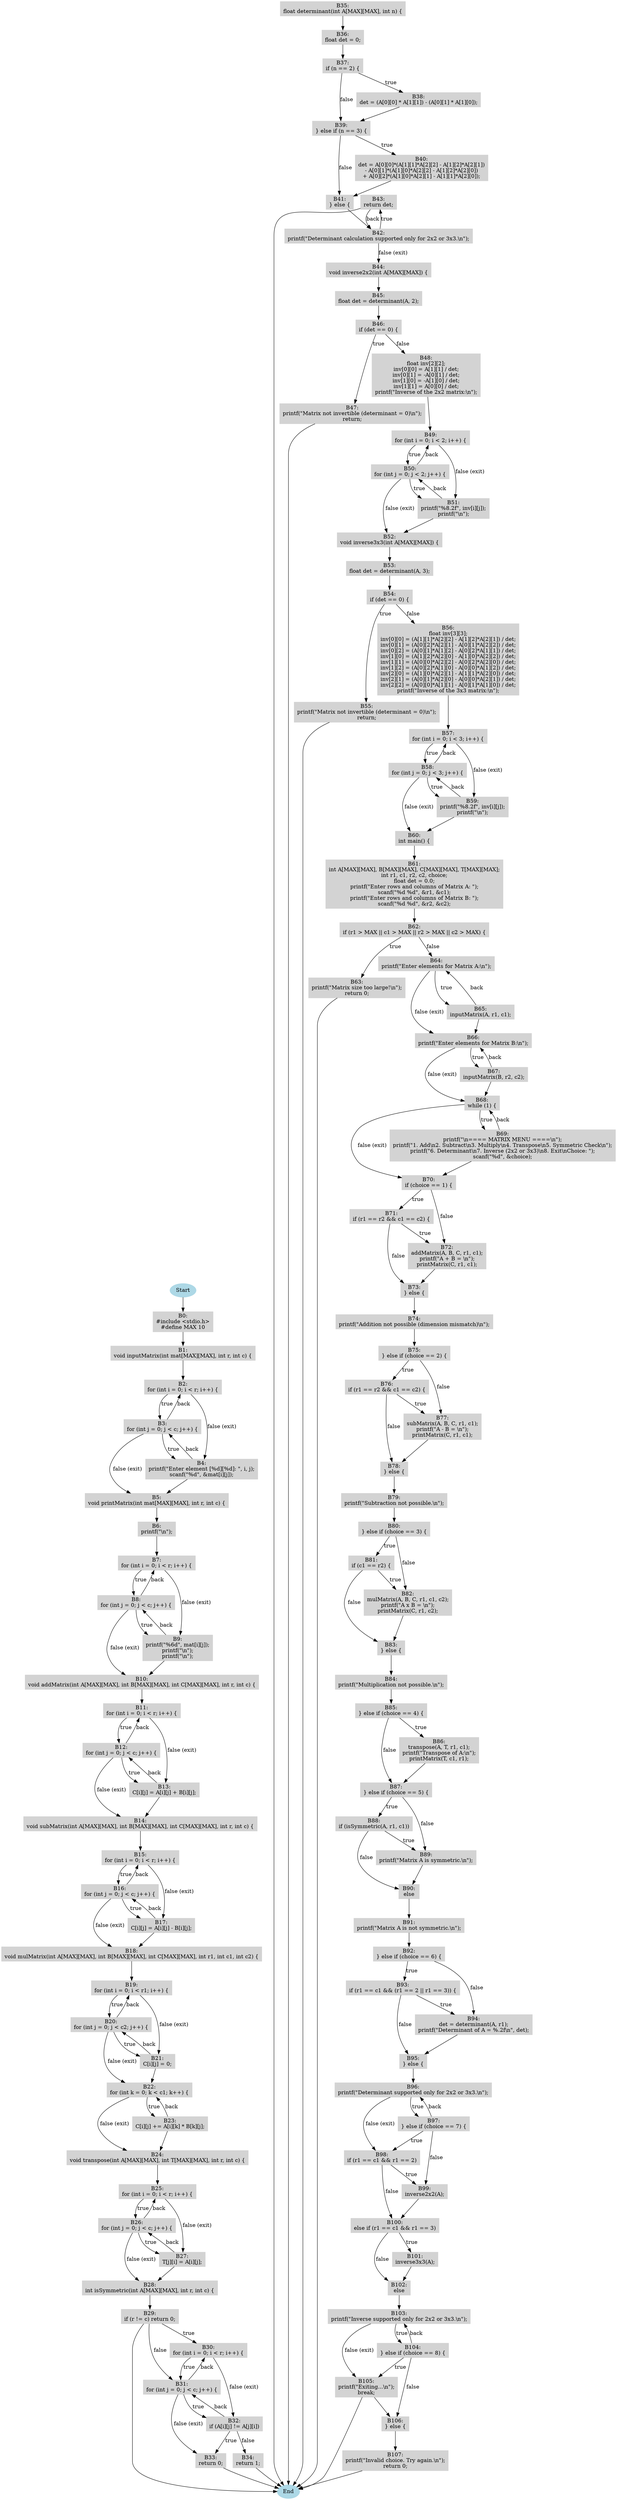 digraph CFG {
node [shape=box, style=filled, color=lightgray];
Start [shape=oval, color=lightblue, label="Start"];
End [shape=oval, color=lightblue, label="End"];
B0 [label="B0:
#include \<stdio.h\>
#define MAX 10"];
B1 [label="B1:
void inputMatrix(int mat[MAX][MAX], int r, int c) \{"];
B2 [label="B2:
for (int i = 0; i \< r; i++) \{"];
B3 [label="B3:
for (int j = 0; j \< c; j++) \{"];
B4 [label="B4:
printf(\"Enter element [%d][%d]: \", i, j);
scanf(\"%d\", &mat[i][j]);"];
B5 [label="B5:
void printMatrix(int mat[MAX][MAX], int r, int c) \{"];
B6 [label="B6:
printf(\"\\n\");"];
B7 [label="B7:
for (int i = 0; i \< r; i++) \{"];
B8 [label="B8:
for (int j = 0; j \< c; j++) \{"];
B9 [label="B9:
printf(\"%6d\", mat[i][j]);
printf(\"\\n\");
printf(\"\\n\");"];
B10 [label="B10:
void addMatrix(int A[MAX][MAX], int B[MAX][MAX], int C[MAX][MAX], int r, int c) \{"];
B11 [label="B11:
for (int i = 0; i \< r; i++) \{"];
B12 [label="B12:
for (int j = 0; j \< c; j++) \{"];
B13 [label="B13:
C[i][j] = A[i][j] + B[i][j];"];
B14 [label="B14:
void subMatrix(int A[MAX][MAX], int B[MAX][MAX], int C[MAX][MAX], int r, int c) \{"];
B15 [label="B15:
for (int i = 0; i \< r; i++) \{"];
B16 [label="B16:
for (int j = 0; j \< c; j++) \{"];
B17 [label="B17:
C[i][j] = A[i][j] - B[i][j];"];
B18 [label="B18:
void mulMatrix(int A[MAX][MAX], int B[MAX][MAX], int C[MAX][MAX], int r1, int c1, int c2) \{"];
B19 [label="B19:
for (int i = 0; i \< r1; i++) \{"];
B20 [label="B20:
for (int j = 0; j \< c2; j++) \{"];
B21 [label="B21:
C[i][j] = 0;"];
B22 [label="B22:
for (int k = 0; k \< c1; k++) \{"];
B23 [label="B23:
C[i][j] += A[i][k] * B[k][j];"];
B24 [label="B24:
void transpose(int A[MAX][MAX], int T[MAX][MAX], int r, int c) \{"];
B25 [label="B25:
for (int i = 0; i \< r; i++) \{"];
B26 [label="B26:
for (int j = 0; j \< c; j++) \{"];
B27 [label="B27:
T[j][i] = A[i][j];"];
B28 [label="B28:
int isSymmetric(int A[MAX][MAX], int r, int c) \{"];
B29 [label="B29:
if (r != c) return 0;"];
B30 [label="B30:
for (int i = 0; i \< r; i++) \{"];
B31 [label="B31:
for (int j = 0; j \< c; j++) \{"];
B32 [label="B32:
if (A[i][j] != A[j][i])"];
B33 [label="B33:
return 0;"];
B34 [label="B34:
return 1;"];
B35 [label="B35:
float determinant(int A[MAX][MAX], int n) \{"];
B36 [label="B36:
float det = 0;"];
B37 [label="B37:
if (n == 2) \{"];
B38 [label="B38:
det = (A[0][0] * A[1][1]) - (A[0][1] * A[1][0]);"];
B39 [label="B39:
\} else if (n == 3) \{"];
B40 [label="B40:
det = A[0][0]*(A[1][1]*A[2][2] - A[1][2]*A[2][1])
- A[0][1]*(A[1][0]*A[2][2] - A[1][2]*A[2][0])
+ A[0][2]*(A[1][0]*A[2][1] - A[1][1]*A[2][0]);"];
B41 [label="B41:
\} else \{"];
B42 [label="B42:
printf(\"Determinant calculation supported only for 2x2 or 3x3.\\n\");"];
B43 [label="B43:
return det;"];
B44 [label="B44:
void inverse2x2(int A[MAX][MAX]) \{"];
B45 [label="B45:
float det = determinant(A, 2);"];
B46 [label="B46:
if (det == 0) \{"];
B47 [label="B47:
printf(\"Matrix not invertible (determinant = 0)\\n\");
return;"];
B48 [label="B48:
float inv[2][2];
inv[0][0] = A[1][1] / det;
inv[0][1] = -A[0][1] / det;
inv[1][0] = -A[1][0] / det;
inv[1][1] = A[0][0] / det;
printf(\"Inverse of the 2x2 matrix:\\n\");"];
B49 [label="B49:
for (int i = 0; i \< 2; i++) \{"];
B50 [label="B50:
for (int j = 0; j \< 2; j++) \{"];
B51 [label="B51:
printf(\"%8.2f\", inv[i][j]);
printf(\"\\n\");"];
B52 [label="B52:
void inverse3x3(int A[MAX][MAX]) \{"];
B53 [label="B53:
float det = determinant(A, 3);"];
B54 [label="B54:
if (det == 0) \{"];
B55 [label="B55:
printf(\"Matrix not invertible (determinant = 0)\\n\");
return;"];
B56 [label="B56:
float inv[3][3];
inv[0][0] = (A[1][1]*A[2][2] - A[1][2]*A[2][1]) / det;
inv[0][1] = (A[0][2]*A[2][1] - A[0][1]*A[2][2]) / det;
inv[0][2] = (A[0][1]*A[1][2] - A[0][2]*A[1][1]) / det;
inv[1][0] = (A[1][2]*A[2][0] - A[1][0]*A[2][2]) / det;
inv[1][1] = (A[0][0]*A[2][2] - A[0][2]*A[2][0]) / det;
inv[1][2] = (A[0][2]*A[1][0] - A[0][0]*A[1][2]) / det;
inv[2][0] = (A[1][0]*A[2][1] - A[1][1]*A[2][0]) / det;
inv[2][1] = (A[0][1]*A[2][0] - A[0][0]*A[2][1]) / det;
inv[2][2] = (A[0][0]*A[1][1] - A[0][1]*A[1][0]) / det;
printf(\"Inverse of the 3x3 matrix:\\n\");"];
B57 [label="B57:
for (int i = 0; i \< 3; i++) \{"];
B58 [label="B58:
for (int j = 0; j \< 3; j++) \{"];
B59 [label="B59:
printf(\"%8.2f\", inv[i][j]);
printf(\"\\n\");"];
B60 [label="B60:
int main() \{"];
B61 [label="B61:
int A[MAX][MAX], B[MAX][MAX], C[MAX][MAX], T[MAX][MAX];
int r1, c1, r2, c2, choice;
float det = 0.0;
printf(\"Enter rows and columns of Matrix A: \");
scanf(\"%d %d\", &r1, &c1);
printf(\"Enter rows and columns of Matrix B: \");
scanf(\"%d %d\", &r2, &c2);"];
B62 [label="B62:
if (r1 \> MAX || c1 \> MAX || r2 \> MAX || c2 \> MAX) \{"];
B63 [label="B63:
printf(\"Matrix size too large!\\n\");
return 0;"];
B64 [label="B64:
printf(\"Enter elements for Matrix A:\\n\");"];
B65 [label="B65:
inputMatrix(A, r1, c1);"];
B66 [label="B66:
printf(\"Enter elements for Matrix B:\\n\");"];
B67 [label="B67:
inputMatrix(B, r2, c2);"];
B68 [label="B68:
while (1) \{"];
B69 [label="B69:
printf(\"\\n==== MATRIX MENU ====\\n\");
printf(\"1. Add\\n2. Subtract\\n3. Multiply\\n4. Transpose\\n5. Symmetric Check\\n\");
printf(\"6. Determinant\\n7. Inverse (2x2 or 3x3)\\n8. Exit\\nChoice: \");
scanf(\"%d\", &choice);"];
B70 [label="B70:
if (choice == 1) \{"];
B71 [label="B71:
if (r1 == r2 && c1 == c2) \{"];
B72 [label="B72:
addMatrix(A, B, C, r1, c1);
printf(\"A + B = \\n\");
printMatrix(C, r1, c1);"];
B73 [label="B73:
\} else \{"];
B74 [label="B74:
printf(\"Addition not possible (dimension mismatch)\\n\");"];
B75 [label="B75:
\} else if (choice == 2) \{"];
B76 [label="B76:
if (r1 == r2 && c1 == c2) \{"];
B77 [label="B77:
subMatrix(A, B, C, r1, c1);
printf(\"A - B = \\n\");
printMatrix(C, r1, c1);"];
B78 [label="B78:
\} else \{"];
B79 [label="B79:
printf(\"Subtraction not possible.\\n\");"];
B80 [label="B80:
\} else if (choice == 3) \{"];
B81 [label="B81:
if (c1 == r2) \{"];
B82 [label="B82:
mulMatrix(A, B, C, r1, c1, c2);
printf(\"A x B = \\n\");
printMatrix(C, r1, c2);"];
B83 [label="B83:
\} else \{"];
B84 [label="B84:
printf(\"Multiplication not possible.\\n\");"];
B85 [label="B85:
\} else if (choice == 4) \{"];
B86 [label="B86:
transpose(A, T, r1, c1);
printf(\"Transpose of A:\\n\");
printMatrix(T, c1, r1);"];
B87 [label="B87:
\} else if (choice == 5) \{"];
B88 [label="B88:
if (isSymmetric(A, r1, c1))"];
B89 [label="B89:
printf(\"Matrix A is symmetric.\\n\");"];
B90 [label="B90:
else"];
B91 [label="B91:
printf(\"Matrix A is not symmetric.\\n\");"];
B92 [label="B92:
\} else if (choice == 6) \{"];
B93 [label="B93:
if (r1 == c1 && (r1 == 2 || r1 == 3)) \{"];
B94 [label="B94:
det = determinant(A, r1);
printf(\"Determinant of A = %.2f\\n\", det);"];
B95 [label="B95:
\} else \{"];
B96 [label="B96:
printf(\"Determinant supported only for 2x2 or 3x3.\\n\");"];
B97 [label="B97:
\} else if (choice == 7) \{"];
B98 [label="B98:
if (r1 == c1 && r1 == 2)"];
B99 [label="B99:
inverse2x2(A);"];
B100 [label="B100:
else if (r1 == c1 && r1 == 3)"];
B101 [label="B101:
inverse3x3(A);"];
B102 [label="B102:
else"];
B103 [label="B103:
printf(\"Inverse supported only for 2x2 or 3x3.\\n\");"];
B104 [label="B104:
\} else if (choice == 8) \{"];
B105 [label="B105:
printf(\"Exiting...\\n\");
break;"];
B106 [label="B106:
\} else \{"];
B107 [label="B107:
printf(\"Invalid choice. Try again.\\n\");
return 0;"];
Start -> B0;
B40 -> B41;
B51 -> B50 [label="back"];
B87 -> B89 [label="false"];
B57 -> B59 [label="false (exit)"];
B84 -> B85;
B103 -> B104 [label="true"];
B12 -> B13 [label="true"];
B92 -> B93 [label="true"];
B104 -> B105 [label="true"];
B12 -> B11 [label="back"];
B76 -> B77 [label="true"];
B3 -> B2 [label="back"];
B102 -> B103;
B22 -> B24 [label="false (exit)"];
B67 -> B66 [label="back"];
B71 -> B72 [label="true"];
B42 -> B43 [label="true"];
B50 -> B49 [label="back"];
B73 -> B74;
B11 -> B12 [label="true"];
B12 -> B14 [label="false (exit)"];
B31 -> B32 [label="true"];
B88 -> B89 [label="true"];
B92 -> B94 [label="false"];
B14 -> B15;
B37 -> B39 [label="false"];
B68 -> B70 [label="false (exit)"];
B97 -> B98 [label="true"];
B23 -> B22 [label="back"];
B98 -> B100 [label="false"];
B58 -> B60 [label="false (exit)"];
B35 -> B36;
B10 -> B11;
B69 -> B68 [label="back"];
B106 -> B107;
B16 -> B18 [label="false (exit)"];
B105 -> B106;
B70 -> B72 [label="false"];
B19 -> B21 [label="false (exit)"];
B97 -> B96 [label="back"];
B85 -> B86 [label="true"];
B41 -> B42;
B4 -> B3 [label="back"];
B2 -> B4 [label="false (exit)"];
B4 -> B5;
B82 -> B83;
B22 -> B23 [label="true"];
B96 -> B98 [label="false (exit)"];
B25 -> B26 [label="true"];
B69 -> B70;
B93 -> B95 [label="false"];
B59 -> B58 [label="back"];
B97 -> B99 [label="false"];
B98 -> B99 [label="true"];
B8 -> B7 [label="back"];
B58 -> B57 [label="back"];
B83 -> B84;
B65 -> B64 [label="back"];
B67 -> B68;
B75 -> B76 [label="true"];
B64 -> B65 [label="true"];
B23 -> B24;
B77 -> B78;
B15 -> B17 [label="false (exit)"];
B1 -> B2;
B13 -> B14;
B43 -> B42 [label="back"];
B100 -> B102 [label="false"];
B17 -> B18;
B31 -> B30 [label="back"];
B74 -> B75;
B101 -> B102;
B46 -> B47 [label="true"];
B48 -> B49;
B13 -> B12 [label="back"];
B3 -> B5 [label="false (exit)"];
B27 -> B26 [label="back"];
B51 -> B52;
B18 -> B19;
B62 -> B64 [label="false"];
B104 -> B103 [label="back"];
B49 -> B50 [label="true"];
B7 -> B9 [label="false (exit)"];
B25 -> B27 [label="false (exit)"];
B75 -> B77 [label="false"];
B81 -> B82 [label="true"];
B16 -> B17 [label="true"];
B61 -> B62;
B65 -> B66;
B56 -> B57;
B9 -> B8 [label="back"];
B36 -> B37;
B72 -> B73;
B71 -> B73 [label="false"];
B27 -> B28;
B26 -> B27 [label="true"];
B24 -> B25;
B15 -> B16 [label="true"];
B31 -> B33 [label="false (exit)"];
B54 -> B55 [label="true"];
B39 -> B40 [label="true"];
B20 -> B21 [label="true"];
B93 -> B94 [label="true"];
B26 -> B25 [label="back"];
B91 -> B92;
B20 -> B22 [label="false (exit)"];
B89 -> B90;
B60 -> B61;
B11 -> B13 [label="false (exit)"];
B45 -> B46;
B87 -> B88 [label="true"];
B100 -> B101 [label="true"];
B70 -> B71 [label="true"];
B37 -> B38 [label="true"];
B50 -> B52 [label="false (exit)"];
B29 -> B30 [label="true"];
B32 -> B34 [label="false"];
B30 -> B32 [label="false (exit)"];
B19 -> B20 [label="true"];
B44 -> B45;
B21 -> B22;
B7 -> B8 [label="true"];
B66 -> B68 [label="false (exit)"];
B8 -> B10 [label="false (exit)"];
B78 -> B79;
B88 -> B90 [label="false"];
B95 -> B96;
B96 -> B97 [label="true"];
B8 -> B9 [label="true"];
B32 -> B31 [label="back"];
B42 -> B44 [label="false (exit)"];
B90 -> B91;
B9 -> B10;
B94 -> B95;
B79 -> B80;
B53 -> B54;
B66 -> B67 [label="true"];
B85 -> B87 [label="false"];
B80 -> B82 [label="false"];
B54 -> B56 [label="false"];
B3 -> B4 [label="true"];
B80 -> B81 [label="true"];
B76 -> B78 [label="false"];
B21 -> B20 [label="back"];
B29 -> B31 [label="false"];
B26 -> B28 [label="false (exit)"];
B99 -> B100;
B81 -> B83 [label="false"];
B16 -> B15 [label="back"];
B20 -> B19 [label="back"];
B0 -> B1;
B32 -> B33 [label="true"];
B2 -> B3 [label="true"];
B38 -> B39;
B49 -> B51 [label="false (exit)"];
B50 -> B51 [label="true"];
B30 -> B31 [label="true"];
B17 -> B16 [label="back"];
B57 -> B58 [label="true"];
B28 -> B29;
B5 -> B6;
B104 -> B106 [label="false"];
B39 -> B41 [label="false"];
B62 -> B63 [label="true"];
B58 -> B59 [label="true"];
B59 -> B60;
B64 -> B66 [label="false (exit)"];
B103 -> B105 [label="false (exit)"];
B46 -> B48 [label="false"];
B52 -> B53;
B68 -> B69 [label="true"];
B6 -> B7;
B86 -> B87;
B29 -> End;
B33 -> End;
B34 -> End;
B43 -> End;
B47 -> End;
B55 -> End;
B63 -> End;
B105 -> End;
B107 -> End;
}

